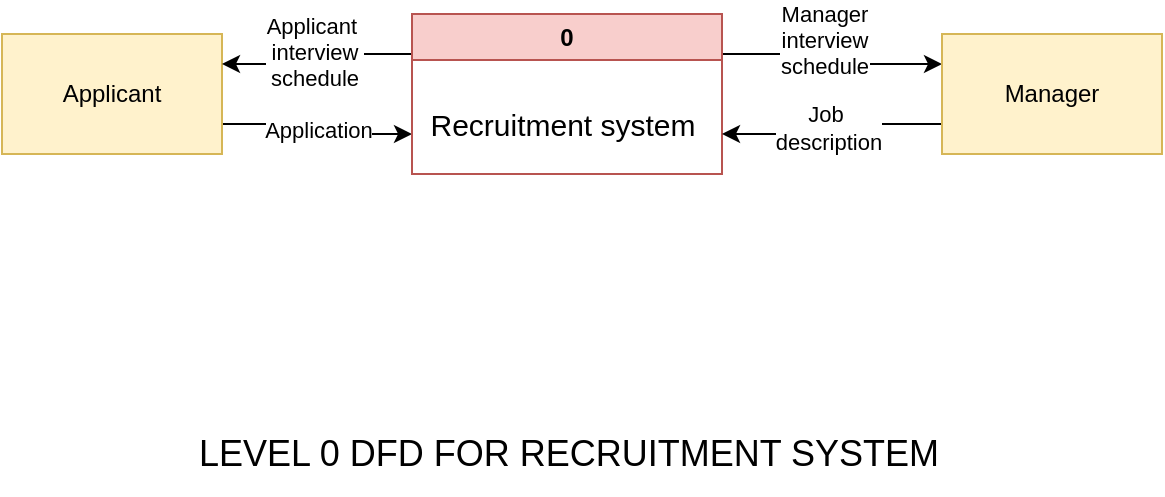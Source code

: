 <mxfile version="26.0.9" pages="2">
  <diagram id="FjtsThs56zWN0DVQA7s6" name="Level 0 DFD">
    <mxGraphModel dx="1050" dy="621" grid="1" gridSize="10" guides="1" tooltips="1" connect="1" arrows="1" fold="1" page="1" pageScale="1" pageWidth="850" pageHeight="1100" math="0" shadow="0">
      <root>
        <mxCell id="0" />
        <mxCell id="1" parent="0" />
        <mxCell id="CgjHCkLzN88NFPw9F2tU-1" style="edgeStyle=orthogonalEdgeStyle;rounded=0;orthogonalLoop=1;jettySize=auto;html=1;exitX=1;exitY=0.75;exitDx=0;exitDy=0;entryX=0;entryY=0.75;entryDx=0;entryDy=0;" parent="1" source="CgjHCkLzN88NFPw9F2tU-3" target="CgjHCkLzN88NFPw9F2tU-8" edge="1">
          <mxGeometry relative="1" as="geometry" />
        </mxCell>
        <mxCell id="CgjHCkLzN88NFPw9F2tU-2" value="Application" style="edgeLabel;html=1;align=center;verticalAlign=middle;resizable=0;points=[];" parent="CgjHCkLzN88NFPw9F2tU-1" vertex="1" connectable="0">
          <mxGeometry x="-0.004" relative="1" as="geometry">
            <mxPoint as="offset" />
          </mxGeometry>
        </mxCell>
        <mxCell id="CgjHCkLzN88NFPw9F2tU-3" value="Applicant" style="rounded=0;whiteSpace=wrap;html=1;fillColor=#fff2cc;strokeColor=#d6b656;" parent="1" vertex="1">
          <mxGeometry x="80" y="70" width="110" height="60" as="geometry" />
        </mxCell>
        <mxCell id="CgjHCkLzN88NFPw9F2tU-4" style="edgeStyle=orthogonalEdgeStyle;rounded=0;orthogonalLoop=1;jettySize=auto;html=1;exitX=0;exitY=0.25;exitDx=0;exitDy=0;entryX=1;entryY=0.25;entryDx=0;entryDy=0;" parent="1" source="CgjHCkLzN88NFPw9F2tU-8" target="CgjHCkLzN88NFPw9F2tU-3" edge="1">
          <mxGeometry relative="1" as="geometry" />
        </mxCell>
        <mxCell id="CgjHCkLzN88NFPw9F2tU-5" value="Applicant&amp;nbsp;&lt;div&gt;interview&lt;/div&gt;&lt;div&gt;schedule&lt;/div&gt;" style="edgeLabel;html=1;align=center;verticalAlign=middle;resizable=0;points=[];" parent="CgjHCkLzN88NFPw9F2tU-4" vertex="1" connectable="0">
          <mxGeometry x="-0.052" y="-2" relative="1" as="geometry">
            <mxPoint y="-1" as="offset" />
          </mxGeometry>
        </mxCell>
        <mxCell id="CgjHCkLzN88NFPw9F2tU-6" style="edgeStyle=orthogonalEdgeStyle;rounded=0;orthogonalLoop=1;jettySize=auto;html=1;exitX=1;exitY=0.25;exitDx=0;exitDy=0;entryX=0;entryY=0.25;entryDx=0;entryDy=0;" parent="1" source="CgjHCkLzN88NFPw9F2tU-8" target="CgjHCkLzN88NFPw9F2tU-12" edge="1">
          <mxGeometry relative="1" as="geometry" />
        </mxCell>
        <mxCell id="CgjHCkLzN88NFPw9F2tU-7" value="Manager&lt;div&gt;interview&lt;/div&gt;&lt;div&gt;schedule&lt;/div&gt;" style="edgeLabel;html=1;align=center;verticalAlign=middle;resizable=0;points=[];" parent="CgjHCkLzN88NFPw9F2tU-6" vertex="1" connectable="0">
          <mxGeometry x="-0.092" y="7" relative="1" as="geometry">
            <mxPoint x="-1" as="offset" />
          </mxGeometry>
        </mxCell>
        <mxCell id="CgjHCkLzN88NFPw9F2tU-8" value="0" style="swimlane;whiteSpace=wrap;html=1;fillColor=#f8cecc;strokeColor=#b85450;" parent="1" vertex="1">
          <mxGeometry x="285" y="60" width="155" height="80" as="geometry" />
        </mxCell>
        <mxCell id="CgjHCkLzN88NFPw9F2tU-9" value="Recruitment system" style="text;html=1;align=center;verticalAlign=middle;resizable=0;points=[];autosize=1;strokeColor=none;fillColor=none;fontSize=15;" parent="CgjHCkLzN88NFPw9F2tU-8" vertex="1">
          <mxGeometry x="-5" y="40" width="160" height="30" as="geometry" />
        </mxCell>
        <mxCell id="CgjHCkLzN88NFPw9F2tU-10" style="edgeStyle=orthogonalEdgeStyle;rounded=0;orthogonalLoop=1;jettySize=auto;html=1;exitX=0;exitY=0.75;exitDx=0;exitDy=0;entryX=1;entryY=0.75;entryDx=0;entryDy=0;" parent="1" source="CgjHCkLzN88NFPw9F2tU-12" target="CgjHCkLzN88NFPw9F2tU-8" edge="1">
          <mxGeometry relative="1" as="geometry" />
        </mxCell>
        <mxCell id="CgjHCkLzN88NFPw9F2tU-11" value="Job&amp;nbsp;&lt;div&gt;description&lt;/div&gt;" style="edgeLabel;html=1;align=center;verticalAlign=middle;resizable=0;points=[];" parent="CgjHCkLzN88NFPw9F2tU-10" vertex="1" connectable="0">
          <mxGeometry x="-0.037" y="-2" relative="1" as="geometry">
            <mxPoint y="1" as="offset" />
          </mxGeometry>
        </mxCell>
        <mxCell id="CgjHCkLzN88NFPw9F2tU-12" value="Manager" style="rounded=0;whiteSpace=wrap;html=1;fillColor=#fff2cc;strokeColor=#d6b656;" parent="1" vertex="1">
          <mxGeometry x="550" y="70" width="110" height="60" as="geometry" />
        </mxCell>
        <mxCell id="CgjHCkLzN88NFPw9F2tU-13" value="LEVEL 0 DFD FOR RECRUITMENT SYSTEM" style="text;html=1;align=center;verticalAlign=middle;resizable=0;points=[];autosize=1;strokeColor=none;fillColor=none;fontSize=18;" parent="1" vertex="1">
          <mxGeometry x="167.5" y="260" width="390" height="40" as="geometry" />
        </mxCell>
      </root>
    </mxGraphModel>
  </diagram>
  <diagram name="Level 1 DFD" id="sT_fJaoFiOa7PsWvJ9DD">
    <mxGraphModel dx="2100" dy="1242" grid="1" gridSize="10" guides="1" tooltips="1" connect="1" arrows="1" fold="1" page="1" pageScale="1" pageWidth="850" pageHeight="1100" background="none" math="0" shadow="0">
      <root>
        <mxCell id="0" />
        <mxCell id="1" parent="0" />
        <mxCell id="Dbt3-alVwjxvWuDsd3CI-30" style="edgeStyle=orthogonalEdgeStyle;rounded=0;orthogonalLoop=1;jettySize=auto;html=1;exitX=1;exitY=0.5;exitDx=0;exitDy=0;entryX=0;entryY=0.5;entryDx=0;entryDy=0;" edge="1" parent="1" source="Dbt3-alVwjxvWuDsd3CI-16" target="Dbt3-alVwjxvWuDsd3CI-29">
          <mxGeometry relative="1" as="geometry">
            <mxPoint x="500" y="363" as="targetPoint" />
          </mxGeometry>
        </mxCell>
        <mxCell id="Dbt3-alVwjxvWuDsd3CI-16" value="2.0" style="swimlane;whiteSpace=wrap;html=1;fillColor=#ffe6cc;strokeColor=#d79b00;" vertex="1" parent="1">
          <mxGeometry x="290" y="385" width="140" height="85" as="geometry" />
        </mxCell>
        <mxCell id="Dbt3-alVwjxvWuDsd3CI-17" value="&lt;div&gt;Create&lt;/div&gt;&lt;div&gt;Job&lt;/div&gt;&lt;div&gt;opening&lt;/div&gt;" style="text;html=1;align=center;verticalAlign=middle;resizable=0;points=[];autosize=1;strokeColor=none;fillColor=none;" vertex="1" parent="Dbt3-alVwjxvWuDsd3CI-16">
          <mxGeometry x="30" y="21.25" width="70" height="60" as="geometry" />
        </mxCell>
        <mxCell id="Dbt3-alVwjxvWuDsd3CI-21" style="edgeStyle=orthogonalEdgeStyle;rounded=0;orthogonalLoop=1;jettySize=auto;html=1;exitX=1;exitY=0.5;exitDx=0;exitDy=0;entryX=0;entryY=0.5;entryDx=0;entryDy=0;" edge="1" parent="1" source="Dbt3-alVwjxvWuDsd3CI-20" target="Dbt3-alVwjxvWuDsd3CI-16">
          <mxGeometry relative="1" as="geometry" />
        </mxCell>
        <mxCell id="Dbt3-alVwjxvWuDsd3CI-22" value="Job&lt;div&gt;description&lt;/div&gt;" style="edgeLabel;html=1;align=center;verticalAlign=middle;resizable=0;points=[];" vertex="1" connectable="0" parent="Dbt3-alVwjxvWuDsd3CI-21">
          <mxGeometry x="-0.084" y="1" relative="1" as="geometry">
            <mxPoint x="-1" as="offset" />
          </mxGeometry>
        </mxCell>
        <mxCell id="Dbt3-alVwjxvWuDsd3CI-20" value="Manager" style="rounded=0;whiteSpace=wrap;html=1;fontSize=16;" vertex="1" parent="1">
          <mxGeometry x="50" y="392.5" width="140" height="77.5" as="geometry" />
        </mxCell>
        <mxCell id="Dbt3-alVwjxvWuDsd3CI-34" style="edgeStyle=orthogonalEdgeStyle;rounded=0;orthogonalLoop=1;jettySize=auto;html=1;exitX=1;exitY=0.5;exitDx=0;exitDy=0;entryX=0;entryY=0.5;entryDx=0;entryDy=0;strokeWidth=2;" edge="1" parent="1" source="Dbt3-alVwjxvWuDsd3CI-29" target="Dbt3-alVwjxvWuDsd3CI-31">
          <mxGeometry relative="1" as="geometry" />
        </mxCell>
        <mxCell id="Dbt3-alVwjxvWuDsd3CI-29" value="Job&lt;div&gt;database&lt;/div&gt;" style="shape=partialRectangle;whiteSpace=wrap;html=1;left=0;right=0;fillColor=none;" vertex="1" parent="1">
          <mxGeometry x="480" y="397.5" width="110" height="60" as="geometry" />
        </mxCell>
        <mxCell id="Dbt3-alVwjxvWuDsd3CI-67" style="edgeStyle=orthogonalEdgeStyle;rounded=0;orthogonalLoop=1;jettySize=auto;html=1;exitX=1;exitY=0.5;exitDx=0;exitDy=0;entryX=0;entryY=0.25;entryDx=0;entryDy=0;" edge="1" parent="1" source="Dbt3-alVwjxvWuDsd3CI-31" target="Dbt3-alVwjxvWuDsd3CI-65">
          <mxGeometry relative="1" as="geometry">
            <mxPoint x="980" y="500" as="targetPoint" />
          </mxGeometry>
        </mxCell>
        <mxCell id="Dbt3-alVwjxvWuDsd3CI-31" value="1.0" style="swimlane;whiteSpace=wrap;html=1;strokeWidth=2;fillColor=#f8cecc;strokeColor=#b85450;" vertex="1" parent="1">
          <mxGeometry x="660" y="457.5" width="190" height="130" as="geometry" />
        </mxCell>
        <mxCell id="Dbt3-alVwjxvWuDsd3CI-32" value="Recruitment system" style="text;html=1;align=center;verticalAlign=middle;resizable=0;points=[];autosize=1;strokeColor=none;fillColor=none;fontSize=18;" vertex="1" parent="Dbt3-alVwjxvWuDsd3CI-31">
          <mxGeometry x="5" y="50" width="180" height="40" as="geometry" />
        </mxCell>
        <mxCell id="Dbt3-alVwjxvWuDsd3CI-58" style="edgeStyle=orthogonalEdgeStyle;rounded=0;orthogonalLoop=1;jettySize=auto;html=1;exitX=0.5;exitY=1;exitDx=0;exitDy=0;entryX=0.5;entryY=0;entryDx=0;entryDy=0;" edge="1" parent="1" source="Dbt3-alVwjxvWuDsd3CI-35" target="Dbt3-alVwjxvWuDsd3CI-39">
          <mxGeometry relative="1" as="geometry" />
        </mxCell>
        <mxCell id="Dbt3-alVwjxvWuDsd3CI-35" value="3.0" style="swimlane;whiteSpace=wrap;html=1;fillColor=#ffe6cc;strokeColor=#d79b00;" vertex="1" parent="1">
          <mxGeometry x="675" y="256.25" width="140" height="85" as="geometry" />
        </mxCell>
        <mxCell id="Dbt3-alVwjxvWuDsd3CI-36" value="&lt;div&gt;Receive&lt;/div&gt;&lt;div&gt;Application&lt;/div&gt;" style="text;html=1;align=center;verticalAlign=middle;resizable=0;points=[];autosize=1;strokeColor=none;fillColor=none;" vertex="1" parent="Dbt3-alVwjxvWuDsd3CI-35">
          <mxGeometry x="30" y="32.5" width="80" height="40" as="geometry" />
        </mxCell>
        <mxCell id="Dbt3-alVwjxvWuDsd3CI-37" value="Applicant" style="rounded=0;whiteSpace=wrap;html=1;" vertex="1" parent="1">
          <mxGeometry x="690" y="160" width="120" height="60" as="geometry" />
        </mxCell>
        <mxCell id="Dbt3-alVwjxvWuDsd3CI-43" style="edgeStyle=orthogonalEdgeStyle;rounded=0;orthogonalLoop=1;jettySize=auto;html=1;entryX=1;entryY=0.5;entryDx=0;entryDy=0;exitX=0.5;exitY=1;exitDx=0;exitDy=0;" edge="1" parent="1" source="Dbt3-alVwjxvWuDsd3CI-65" target="Dbt3-alVwjxvWuDsd3CI-41">
          <mxGeometry relative="1" as="geometry">
            <mxPoint x="525" y="620" as="sourcePoint" />
          </mxGeometry>
        </mxCell>
        <mxCell id="Dbt3-alVwjxvWuDsd3CI-46" style="edgeStyle=orthogonalEdgeStyle;rounded=0;orthogonalLoop=1;jettySize=auto;html=1;exitX=0;exitY=0.5;exitDx=0;exitDy=0;entryX=0;entryY=1;entryDx=0;entryDy=0;" edge="1" parent="1" source="Dbt3-alVwjxvWuDsd3CI-63" target="Dbt3-alVwjxvWuDsd3CI-20">
          <mxGeometry relative="1" as="geometry" />
        </mxCell>
        <mxCell id="Dbt3-alVwjxvWuDsd3CI-47" value="Manager&lt;div&gt;Interview&amp;nbsp;&lt;/div&gt;&lt;div&gt;schedule&lt;/div&gt;" style="edgeLabel;html=1;align=center;verticalAlign=middle;resizable=0;points=[];" vertex="1" connectable="0" parent="Dbt3-alVwjxvWuDsd3CI-46">
          <mxGeometry x="0.413" y="8" relative="1" as="geometry">
            <mxPoint as="offset" />
          </mxGeometry>
        </mxCell>
        <mxCell id="Dbt3-alVwjxvWuDsd3CI-64" style="edgeStyle=orthogonalEdgeStyle;rounded=0;orthogonalLoop=1;jettySize=auto;html=1;exitX=0.5;exitY=1;exitDx=0;exitDy=0;entryX=0.5;entryY=0;entryDx=0;entryDy=0;" edge="1" parent="1" source="Dbt3-alVwjxvWuDsd3CI-41" target="Dbt3-alVwjxvWuDsd3CI-63">
          <mxGeometry relative="1" as="geometry" />
        </mxCell>
        <mxCell id="Dbt3-alVwjxvWuDsd3CI-41" value="5.0" style="swimlane;whiteSpace=wrap;html=1;fillColor=#ffe6cc;strokeColor=#d79b00;" vertex="1" parent="1">
          <mxGeometry x="470" y="670" width="140" height="85" as="geometry" />
        </mxCell>
        <mxCell id="Dbt3-alVwjxvWuDsd3CI-42" value="&lt;div&gt;Schedule&amp;nbsp;&lt;/div&gt;&lt;div&gt;Interview&lt;/div&gt;" style="text;html=1;align=center;verticalAlign=middle;resizable=0;points=[];autosize=1;strokeColor=none;fillColor=none;" vertex="1" parent="Dbt3-alVwjxvWuDsd3CI-41">
          <mxGeometry x="30" y="35" width="80" height="40" as="geometry" />
        </mxCell>
        <mxCell id="Dbt3-alVwjxvWuDsd3CI-54" value="" style="edgeStyle=orthogonalEdgeStyle;rounded=0;orthogonalLoop=1;jettySize=auto;html=1;exitX=0.5;exitY=1;exitDx=0;exitDy=0;entryX=0.5;entryY=0;entryDx=0;entryDy=0;" edge="1" parent="1" source="Dbt3-alVwjxvWuDsd3CI-37" target="Dbt3-alVwjxvWuDsd3CI-35">
          <mxGeometry relative="1" as="geometry">
            <mxPoint x="740" y="250" as="sourcePoint" />
            <mxPoint x="736" y="463" as="targetPoint" />
            <Array as="points" />
          </mxGeometry>
        </mxCell>
        <mxCell id="Dbt3-alVwjxvWuDsd3CI-39" value="Applicant Data" style="shape=partialRectangle;whiteSpace=wrap;html=1;left=0;right=0;fillColor=none;" vertex="1" parent="1">
          <mxGeometry x="690" y="360" width="110" height="60" as="geometry" />
        </mxCell>
        <mxCell id="Dbt3-alVwjxvWuDsd3CI-59" style="edgeStyle=orthogonalEdgeStyle;rounded=0;orthogonalLoop=1;jettySize=auto;html=1;exitX=0.5;exitY=1;exitDx=0;exitDy=0;entryX=0.442;entryY=0.034;entryDx=0;entryDy=0;entryPerimeter=0;" edge="1" parent="1" source="Dbt3-alVwjxvWuDsd3CI-39" target="Dbt3-alVwjxvWuDsd3CI-31">
          <mxGeometry relative="1" as="geometry" />
        </mxCell>
        <mxCell id="Dbt3-alVwjxvWuDsd3CI-60" style="edgeStyle=orthogonalEdgeStyle;rounded=0;orthogonalLoop=1;jettySize=auto;html=1;exitX=1;exitY=0.5;exitDx=0;exitDy=0;entryX=1;entryY=0.5;entryDx=0;entryDy=0;" edge="1" parent="1" source="Dbt3-alVwjxvWuDsd3CI-63" target="Dbt3-alVwjxvWuDsd3CI-37">
          <mxGeometry relative="1" as="geometry">
            <mxPoint x="480" y="723" as="sourcePoint" />
            <mxPoint x="950" y="170" as="targetPoint" />
            <Array as="points">
              <mxPoint x="1150" y="810" />
              <mxPoint x="1150" y="190" />
            </Array>
          </mxGeometry>
        </mxCell>
        <mxCell id="Dbt3-alVwjxvWuDsd3CI-61" value="Applicant&lt;div&gt;interview&lt;/div&gt;&lt;div&gt;schedule&lt;/div&gt;" style="edgeLabel;html=1;align=center;verticalAlign=middle;resizable=0;points=[];" vertex="1" connectable="0" parent="Dbt3-alVwjxvWuDsd3CI-60">
          <mxGeometry x="0.5" y="7" relative="1" as="geometry">
            <mxPoint x="7" y="279" as="offset" />
          </mxGeometry>
        </mxCell>
        <mxCell id="Dbt3-alVwjxvWuDsd3CI-63" value="Shortlisted&lt;div&gt;Applicant&lt;/div&gt;&lt;div&gt;Databse&lt;/div&gt;" style="shape=partialRectangle;whiteSpace=wrap;html=1;left=0;right=0;fillColor=none;" vertex="1" parent="1">
          <mxGeometry x="485" y="780" width="110" height="60" as="geometry" />
        </mxCell>
        <mxCell id="Dbt3-alVwjxvWuDsd3CI-65" value="4.0" style="swimlane;whiteSpace=wrap;html=1;fillColor=#ffe6cc;strokeColor=#d79b00;startSize=23;" vertex="1" parent="1">
          <mxGeometry x="930" y="570" width="140" height="75" as="geometry" />
        </mxCell>
        <mxCell id="Dbt3-alVwjxvWuDsd3CI-66" value="&lt;div&gt;Screen&lt;/div&gt;&lt;div&gt;Applications&lt;/div&gt;" style="text;html=1;align=center;verticalAlign=middle;resizable=0;points=[];autosize=1;strokeColor=none;fillColor=none;" vertex="1" parent="Dbt3-alVwjxvWuDsd3CI-65">
          <mxGeometry x="20" y="30" width="90" height="40" as="geometry" />
        </mxCell>
      </root>
    </mxGraphModel>
  </diagram>
</mxfile>
